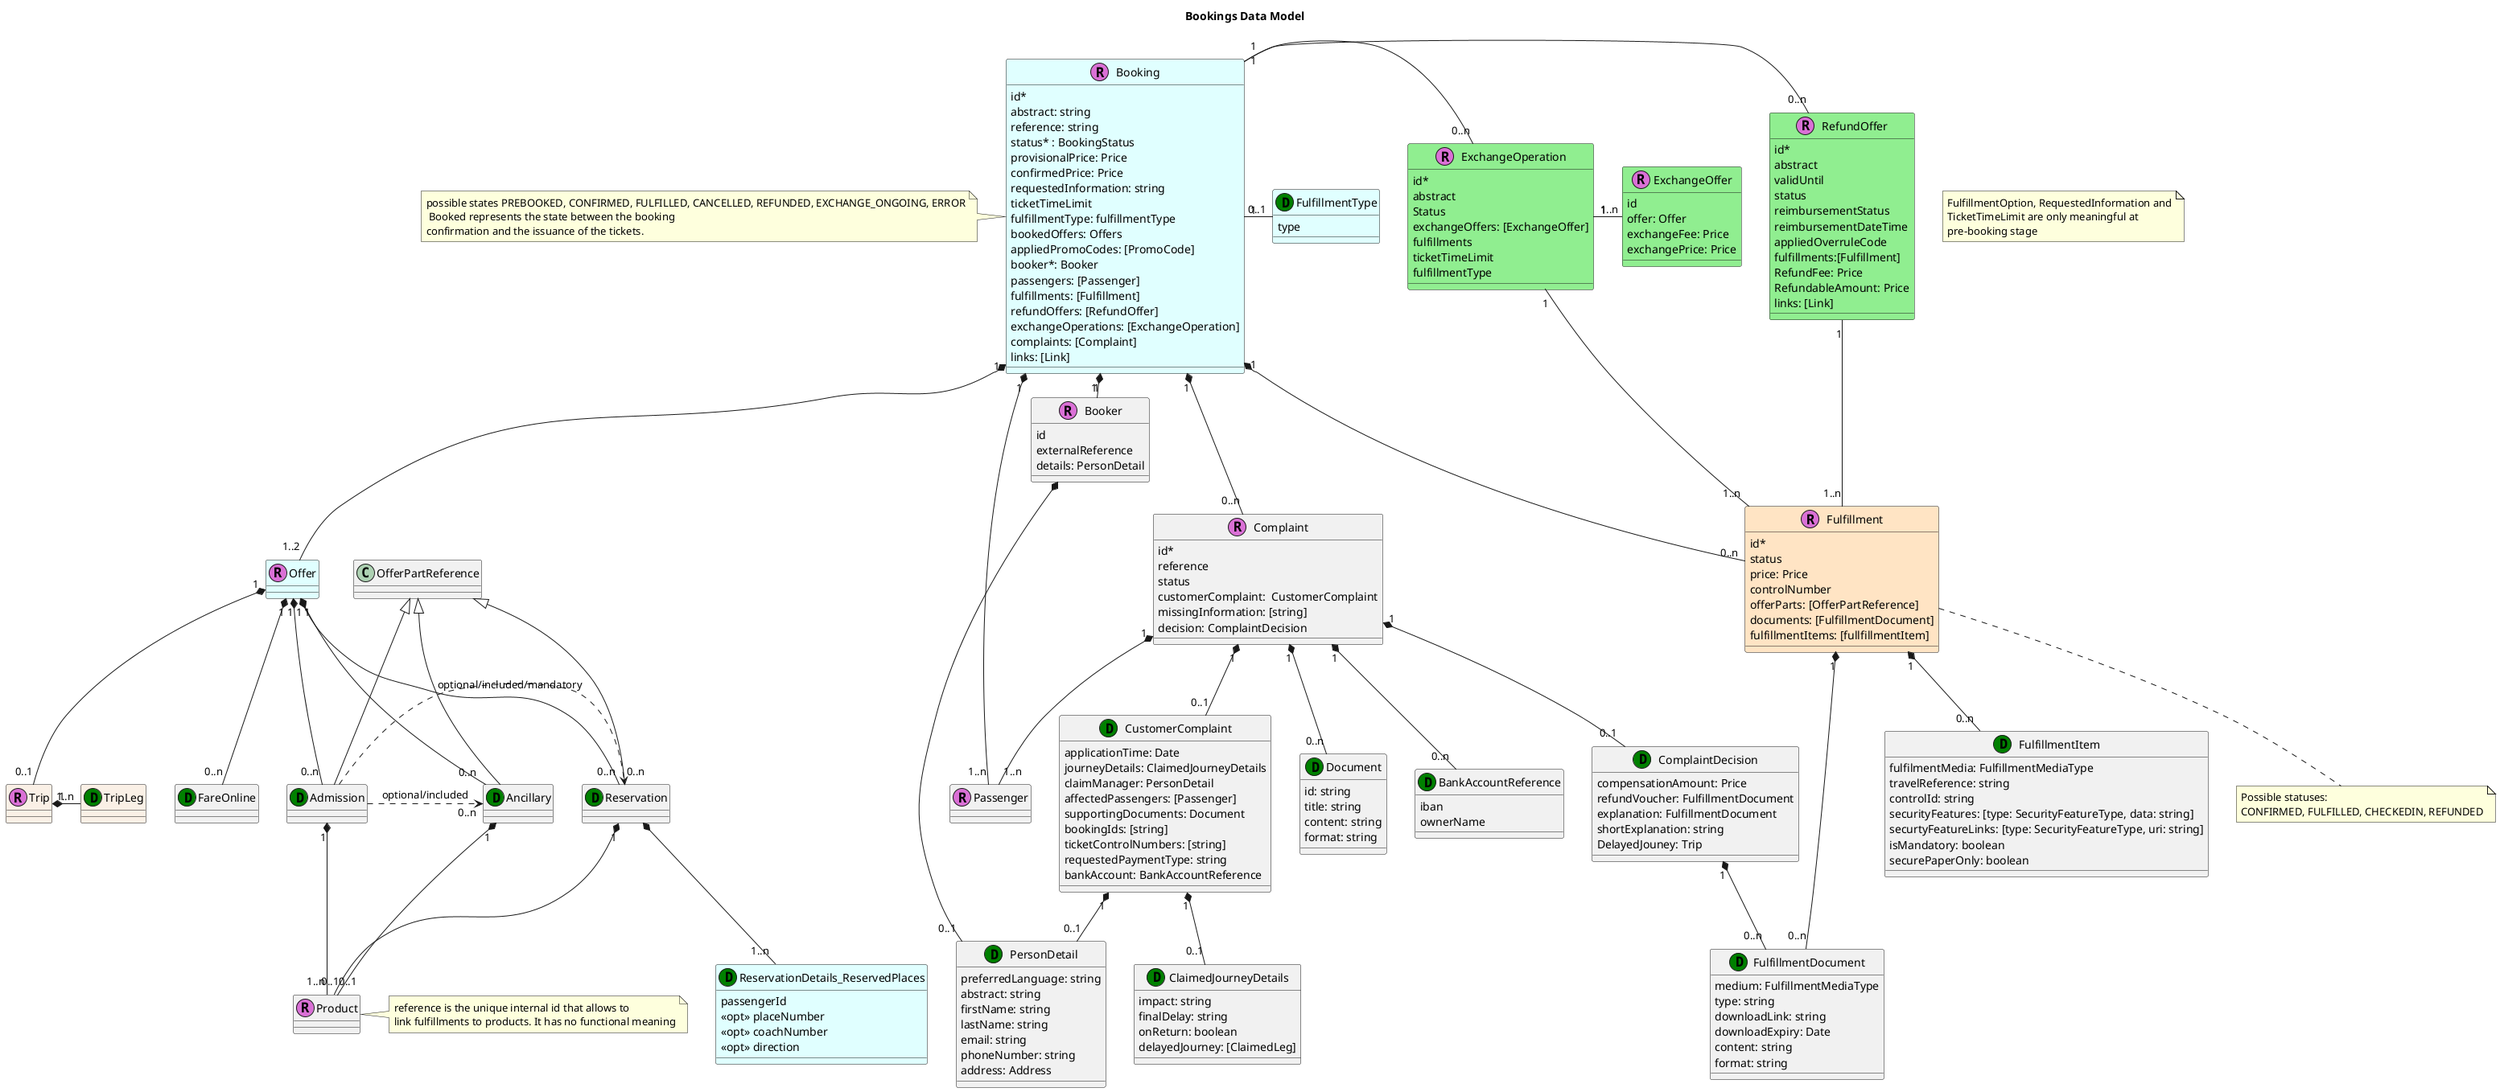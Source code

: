 @startuml
title: Bookings Data Model

class Trip <<R,Orchid>> #linen {
}

class TripLeg <<D, Green>> #linen {
}

class Offer <<R,orchid>> #lightcyan {

}


class ExchangeOffer <<R,orchid>> #lightgreen {

  id
  offer: Offer
  exchangeFee: Price
  exchangePrice: Price
}




class Ancillary <<D,green>> {
 
}

class Admission <<D,green>> {

}

class Reservation<<D,green>> {
}


class Product <<R,orchid>> {
}

class FareOnline <<D,green>> {

}

class Passenger <<R, orchid>> {
}

class PersonDetail<<D,green>> {
  preferredLanguage: string
  abstract: string
  firstName: string
  lastName: string
  email: string
  phoneNumber: string
  address: Address
}


class Booker <<R, orchid>> {
  id
  externalReference
  details: PersonDetail
}

class Complaint <<R, orchid>> {
  id*
  reference
  status
  customerComplaint:  CustomerComplaint
  missingInformation: [string]
  decision: ComplaintDecision
}


class CustomerComplaint <<D, green>> {
  applicationTime: Date
  journeyDetails: ClaimedJourneyDetails
  claimManager: PersonDetail
  affectedPassengers: [Passenger]
  supportingDocuments: Document
  bookingIds: [string]
  ticketControlNumbers: [string]
  requestedPaymentType: string
  bankAccount: BankAccountReference
  
}

class Document <<D, green>> {
  id: string
  title: string
  content: string
  format: string
  
}

class ClaimedJourneyDetails <<D, green>> {
  impact: string
  finalDelay: string
  onReturn: boolean
  delayedJourney: [ClaimedLeg]
 
}

class ComplaintDecision <<D, green>>{
  compensationAmount: Price
  refundVoucher: FulfillmentDocument
  explanation: FulfillmentDocument
  shortExplanation: string
  DelayedJouney: Trip
}


class BankAccountReference <<D, green>>{
  iban
  ownerName
}



class Booking <<R,orchid>> #lightcyan {
  id*
  abstract: string
  reference: string
  status* : BookingStatus
  provisionalPrice: Price
  confirmedPrice: Price
  requestedInformation: string
  ticketTimeLimit
  fulfillmentType: fulfillmentType
  bookedOffers: Offers
  appliedPromoCodes: [PromoCode]
  booker*: Booker
  passengers: [Passenger]
  fulfillments: [Fulfillment]
  refundOffers: [RefundOffer]
  exchangeOperations: [ExchangeOperation]
  complaints: [Complaint]
  links: [Link]

  

}
note left: possible states PREBOOKED, CONFIRMED, FULFILLED, CANCELLED, REFUNDED, EXCHANGE_ONGOING, ERROR\n Booked represents the state between the booking\nconfirmation and the issuance of the tickets.

class FulfillmentType <<D,green>> #lightcyan  {
  type
}

class ReservationDetails_ReservedPlaces<<D, green>> #lightcyan {
  passengerId
  <<opt>> placeNumber
  <<opt>> coachNumber
  <<opt>> direction
}

note right of Product
  reference is the unique internal id that allows to
  link fulfillments to products. It has no functional meaning
end note

class Fulfillment  <<R,orchid>> #bisque{
  id*
  status
  price: Price
  controlNumber
  offerParts: [OfferPartReference]
  documents: [FulfillmentDocument]
  fulfillmentItems: [fullfillmentItem]
}

class FulfillmentItem <<D, green>>{
  fulfilmentMedia: FulfillmentMediaType
  travelReference: string
  controlId: string
  securityFeatures: [type: SecurityFeatureType, data: string]
  securtyFeatureLinks: [type: SecurityFeatureType, uri: string]
  isMandatory: boolean
  securePaperOnly: boolean
}

class FulfillmentDocument <<D, green>>{
  medium: FulfillmentMediaType
  type: string
  downloadLink: string
  downloadExpiry: Date
  content: string
  format: string

}


class RefundOffer <<R, orchid>> #lightgreen {
  id*
  abstract
  validUntil
  status
  reimbursementStatus
  reimbursementDateTime
  appliedOverruleCode
  fulfillments:[Fulfillment]
  RefundFee: Price
  RefundableAmount: Price
  links: [Link]
}

class ExchangeOperation <<R, orchid>> #lightgreen {
  id*
  abstract
  Status
  exchangeOffers: [ExchangeOffer]
  fulfillments
  ticketTimeLimit
  fulfillmentType
}

note bottom of Fulfillment
  Possible statuses:
  CONFIRMED, FULFILLED, CHECKEDIN, REFUNDED
end note

Booking "1"*-"1..n" Passenger
Booking "1"*-"1" Booker
Booking "1"-"0..n" RefundOffer
Booking "1"-"0..n" ExchangeOperation
Booking "1"-"0..1" FulfillmentType
RefundOffer "1"--"1..n" Fulfillment
ExchangeOperation "1"--"1..n" Fulfillment
ExchangeOperation "1"-"1..n" ExchangeOffer
Booking "1"*--"1..2" Offer
Trip "1" *- "1..n" TripLeg
Booking "1"*--"0..n" Fulfillment
Booking "1"*--"0..n" Complaint
Fulfillment "1"*--"0..n" FulfillmentDocument
Fulfillment "1"*--"0..n" FulfillmentItem
Complaint "1"*--"0..1" ComplaintDecision
Complaint "1"*--"0..1" CustomerComplaint
CustomerComplaint "1"*--"0..1" PersonDetail
CustomerComplaint "1"*--"0..1" ClaimedJourneyDetails
Complaint "1"*--"0..n" Document
Complaint "1"*--"1..n" Passenger
Complaint "1"*--"0..n" BankAccountReference
ComplaintDecision "1"*--"0..n" FulfillmentDocument

Booker *-- "0..1" PersonDetail

Admission "1"*--"1..n" Product
Reservation"1"*--"0..1" Product
Ancillary "1"*--"0..1" Product

Offer "1" *-- "0..n" Admission
Offer "1" *-- "0..n" Reservation
Offer "1" *-- "0..n" FareOnline
Offer "1" *-- "0..n" Ancillary
Offer "1"*--"0..1" Trip
OfferPartReference <|-- Admission
OfferPartReference <|-- Reservation
OfferPartReference <|-- Ancillary
Admission .>"0..n" Reservation:optional/included/mandatory
Admission .>"0..n" Ancillary:optional/included
Reservation*--"1..n" ReservationDetails_ReservedPlaces


note as floatingNote
FulfillmentOption, RequestedInformation and
TicketTimeLimit are only meaningful at
pre-booking stage
end note
@enduml

